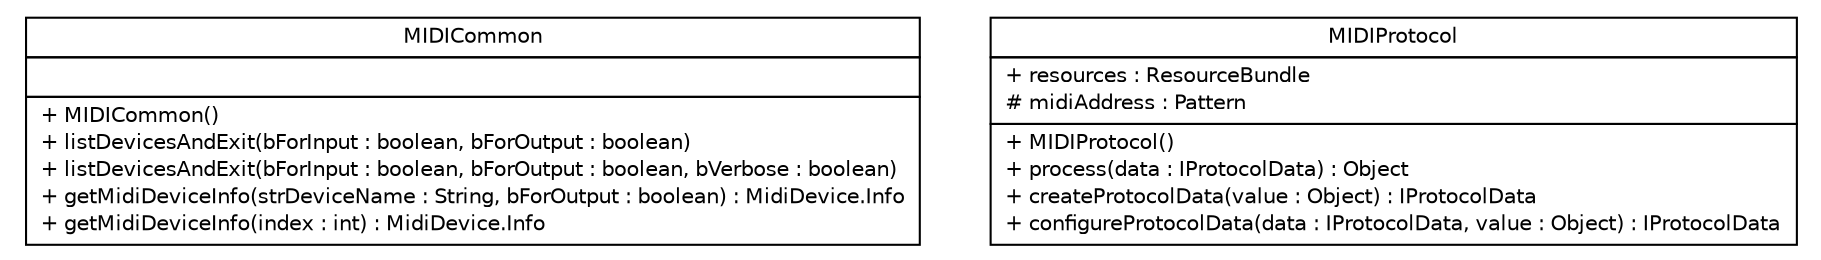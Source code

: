 #!/usr/local/bin/dot
#
# Class diagram 
# Generated by UMLGraph version R5_6 (http://www.umlgraph.org/)
#

digraph G {
	edge [fontname="Helvetica",fontsize=10,labelfontname="Helvetica",labelfontsize=10];
	node [fontname="Helvetica",fontsize=10,shape=plaintext];
	nodesep=0.25;
	ranksep=0.5;
	// com.xley.lfosc.midi.MIDICommon
	c118 [label=<<table title="com.xley.lfosc.midi.MIDICommon" border="0" cellborder="1" cellspacing="0" cellpadding="2" port="p" href="./MIDICommon.html">
		<tr><td><table border="0" cellspacing="0" cellpadding="1">
<tr><td align="center" balign="center"> MIDICommon </td></tr>
		</table></td></tr>
		<tr><td><table border="0" cellspacing="0" cellpadding="1">
<tr><td align="left" balign="left">  </td></tr>
		</table></td></tr>
		<tr><td><table border="0" cellspacing="0" cellpadding="1">
<tr><td align="left" balign="left"> + MIDICommon() </td></tr>
<tr><td align="left" balign="left"> + listDevicesAndExit(bForInput : boolean, bForOutput : boolean) </td></tr>
<tr><td align="left" balign="left"> + listDevicesAndExit(bForInput : boolean, bForOutput : boolean, bVerbose : boolean) </td></tr>
<tr><td align="left" balign="left"> + getMidiDeviceInfo(strDeviceName : String, bForOutput : boolean) : MidiDevice.Info </td></tr>
<tr><td align="left" balign="left"> + getMidiDeviceInfo(index : int) : MidiDevice.Info </td></tr>
		</table></td></tr>
		</table>>, URL="./MIDICommon.html", fontname="Helvetica", fontcolor="black", fontsize=10.0];
	// com.xley.lfosc.midi.MIDIProtocol
	c119 [label=<<table title="com.xley.lfosc.midi.MIDIProtocol" border="0" cellborder="1" cellspacing="0" cellpadding="2" port="p" href="./MIDIProtocol.html">
		<tr><td><table border="0" cellspacing="0" cellpadding="1">
<tr><td align="center" balign="center"> MIDIProtocol </td></tr>
		</table></td></tr>
		<tr><td><table border="0" cellspacing="0" cellpadding="1">
<tr><td align="left" balign="left"> + resources : ResourceBundle </td></tr>
<tr><td align="left" balign="left"> # midiAddress : Pattern </td></tr>
		</table></td></tr>
		<tr><td><table border="0" cellspacing="0" cellpadding="1">
<tr><td align="left" balign="left"> + MIDIProtocol() </td></tr>
<tr><td align="left" balign="left"> + process(data : IProtocolData) : Object </td></tr>
<tr><td align="left" balign="left"> + createProtocolData(value : Object) : IProtocolData </td></tr>
<tr><td align="left" balign="left"> + configureProtocolData(data : IProtocolData, value : Object) : IProtocolData </td></tr>
		</table></td></tr>
		</table>>, URL="./MIDIProtocol.html", fontname="Helvetica", fontcolor="black", fontsize=10.0];
}

